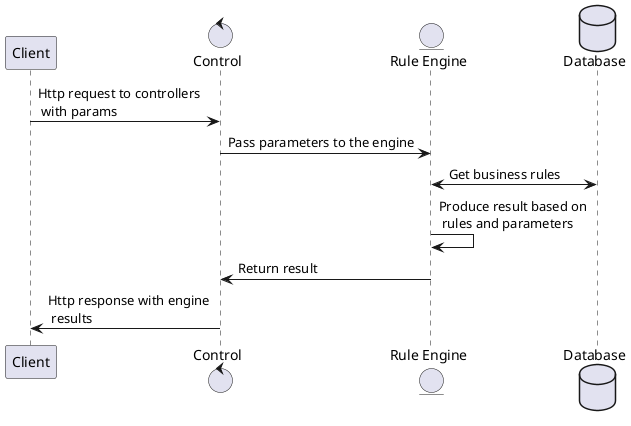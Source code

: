 @startuml
participant Client         as client
control     Control        as endpoint
entity      "Rule Engine"  as engine
database    Database       as db

client -> endpoint : Http request to controllers \n with params
endpoint -> engine : Pass parameters to the engine
engine <-> db : Get business rules
engine -> engine : Produce result based on \n rules and parameters
engine -> endpoint : Return result
endpoint -> client : Http response with engine \n results

@enduml
